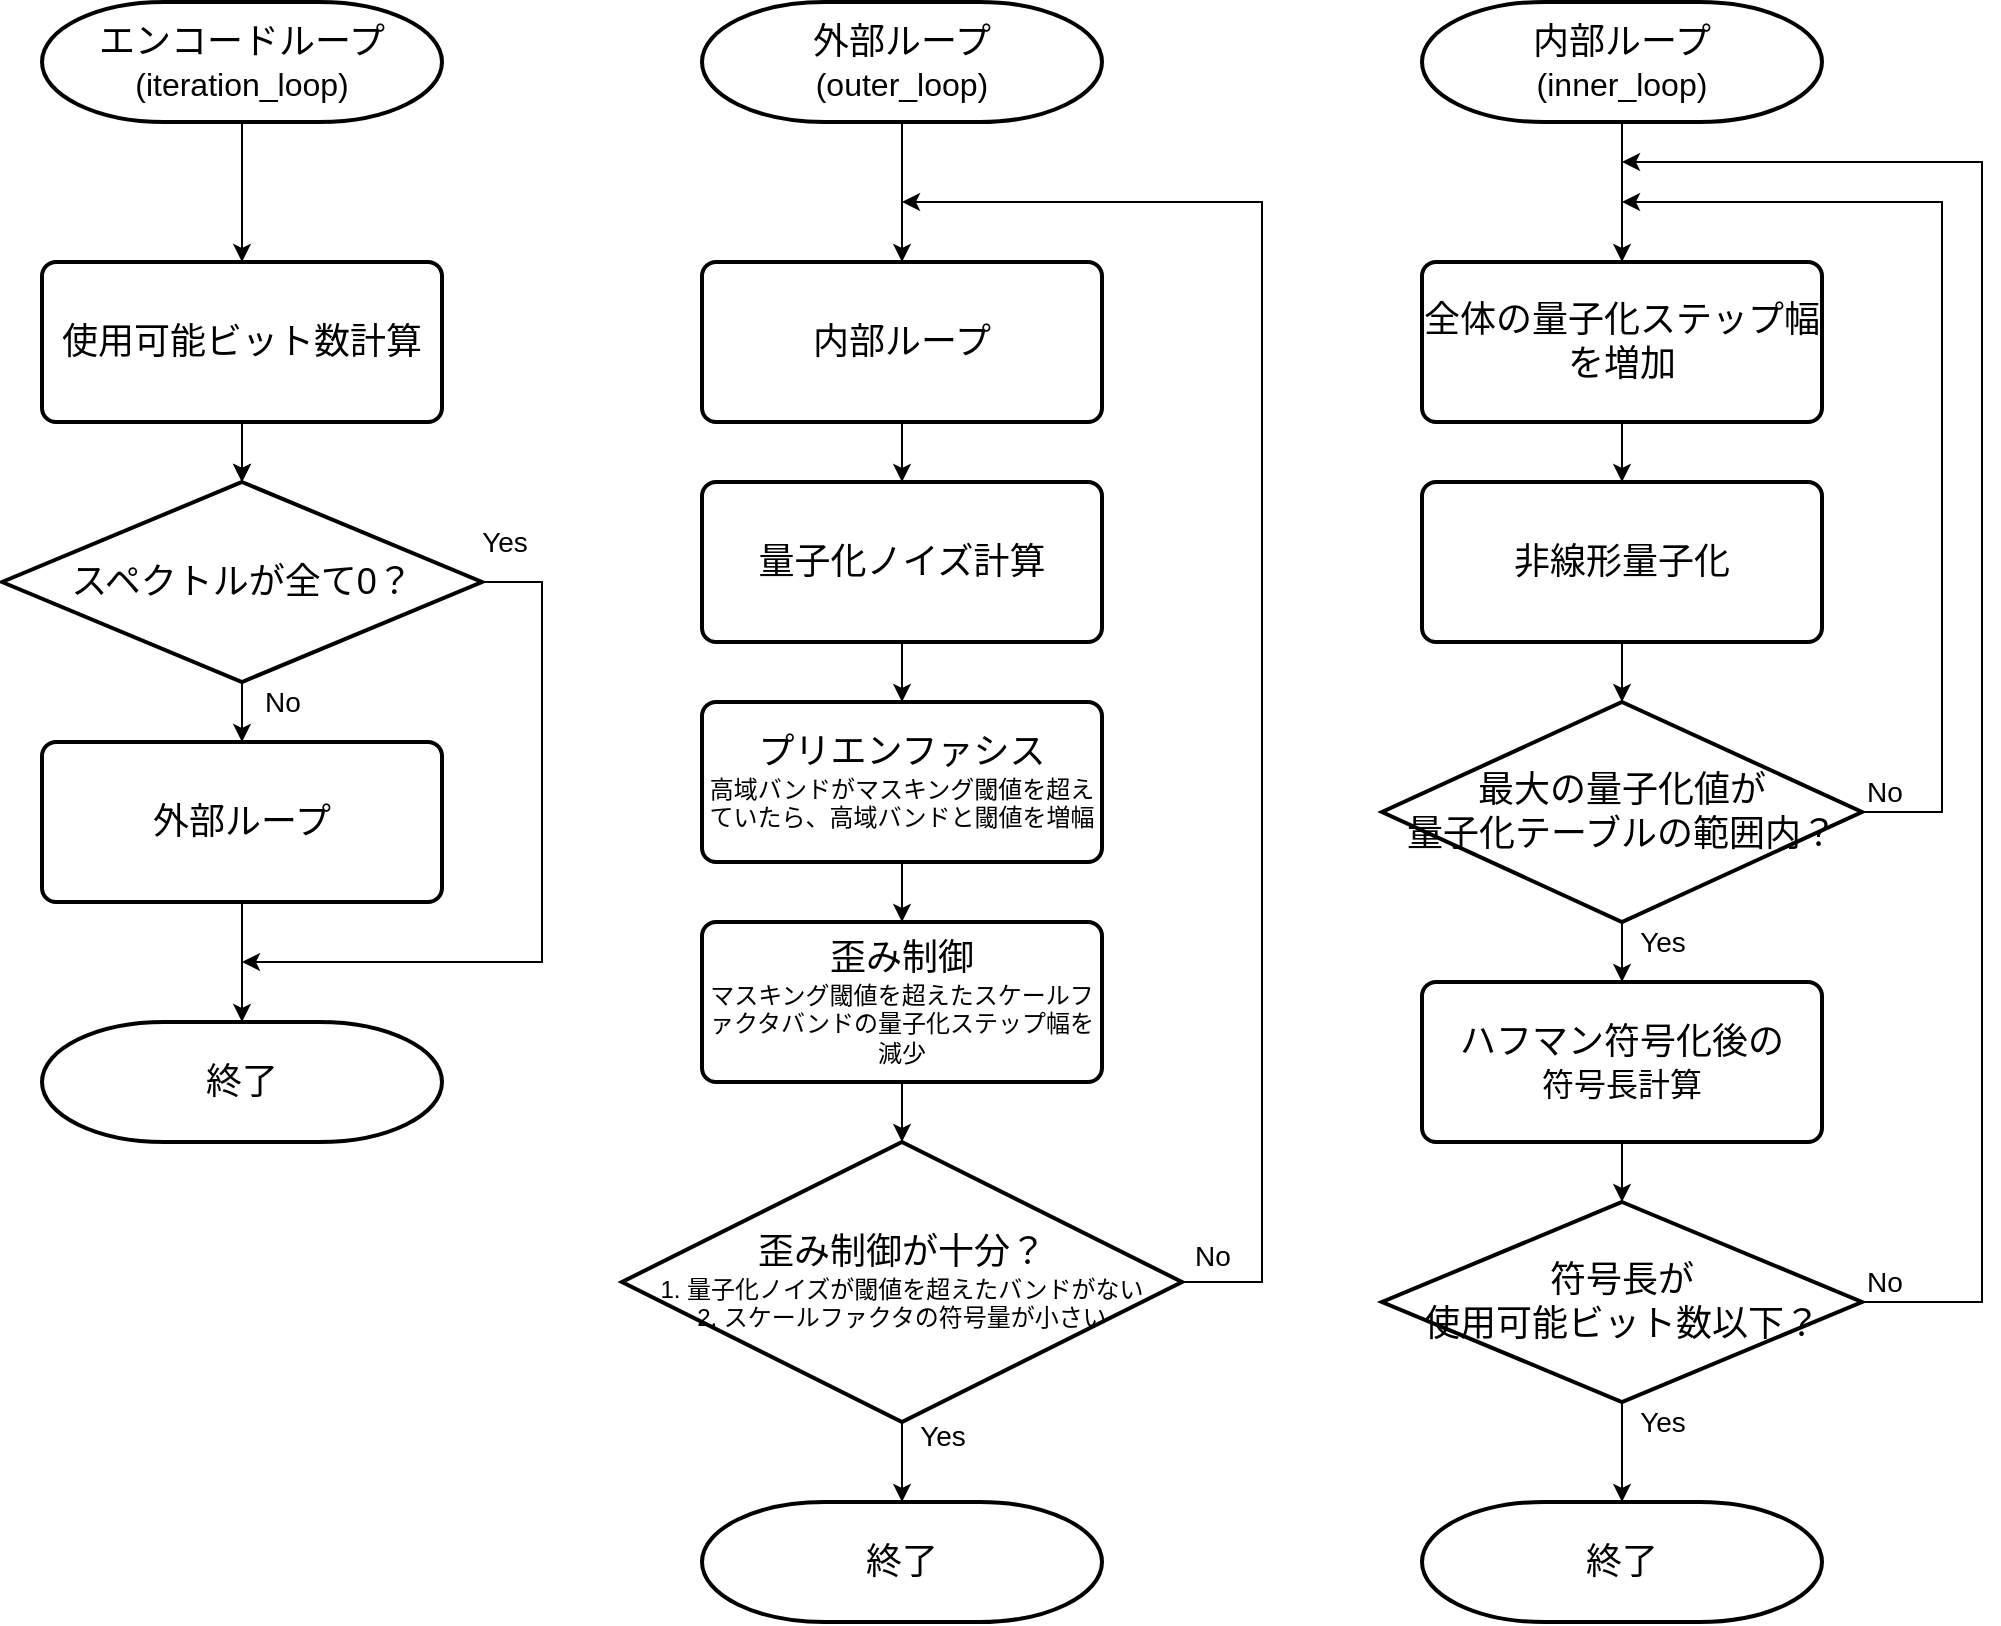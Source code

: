 <mxfile version="24.4.0" type="device">
  <diagram name="ページ1" id="MkQGCv9_dEXx3JhJKAsj">
    <mxGraphModel dx="3370" dy="2211" grid="1" gridSize="10" guides="1" tooltips="1" connect="1" arrows="1" fold="1" page="1" pageScale="1" pageWidth="2336" pageHeight="1654" math="0" shadow="0">
      <root>
        <mxCell id="0" />
        <mxCell id="1" parent="0" />
        <mxCell id="bUyuKT2G7bqXVr3a8qLy-1" value="&lt;font style=&quot;font-size: 18px;&quot;&gt;全体の量子化ステップ幅を増加&lt;/font&gt;" style="rounded=1;whiteSpace=wrap;html=1;absoluteArcSize=1;arcSize=14;strokeWidth=2;" parent="1" vertex="1">
          <mxGeometry x="440" y="130" width="200" height="80" as="geometry" />
        </mxCell>
        <mxCell id="bUyuKT2G7bqXVr3a8qLy-2" value="&lt;font style=&quot;font-size: 18px;&quot;&gt;非線形量子化&lt;/font&gt;" style="rounded=1;whiteSpace=wrap;html=1;absoluteArcSize=1;arcSize=14;strokeWidth=2;" parent="1" vertex="1">
          <mxGeometry x="440" y="240" width="200" height="80" as="geometry" />
        </mxCell>
        <mxCell id="bUyuKT2G7bqXVr3a8qLy-3" value="&lt;font style=&quot;font-size: 18px;&quot;&gt;最大の量子化値が&lt;br&gt;量子化テーブルの範囲内？&lt;/font&gt;" style="strokeWidth=2;html=1;shape=mxgraph.flowchart.decision;whiteSpace=wrap;" parent="1" vertex="1">
          <mxGeometry x="420" y="350" width="240" height="110" as="geometry" />
        </mxCell>
        <mxCell id="bUyuKT2G7bqXVr3a8qLy-4" value="" style="endArrow=classic;html=1;rounded=0;entryX=0.5;entryY=0;entryDx=0;entryDy=0;exitX=0.5;exitY=1;exitDx=0;exitDy=0;" parent="1" source="bUyuKT2G7bqXVr3a8qLy-1" target="bUyuKT2G7bqXVr3a8qLy-2" edge="1">
          <mxGeometry width="50" height="50" relative="1" as="geometry">
            <mxPoint x="500" y="320" as="sourcePoint" />
            <mxPoint x="550" y="270" as="targetPoint" />
          </mxGeometry>
        </mxCell>
        <mxCell id="bUyuKT2G7bqXVr3a8qLy-5" value="" style="endArrow=classic;html=1;rounded=0;exitX=0.5;exitY=1;exitDx=0;exitDy=0;" parent="1" source="bUyuKT2G7bqXVr3a8qLy-2" target="bUyuKT2G7bqXVr3a8qLy-3" edge="1">
          <mxGeometry width="50" height="50" relative="1" as="geometry">
            <mxPoint x="550" y="210" as="sourcePoint" />
            <mxPoint x="550" y="250" as="targetPoint" />
          </mxGeometry>
        </mxCell>
        <mxCell id="bUyuKT2G7bqXVr3a8qLy-6" value="&lt;font style=&quot;font-size: 18px;&quot;&gt;内部ループ&lt;/font&gt;&lt;div&gt;&lt;font size=&quot;3&quot;&gt;(inner_loop)&lt;/font&gt;&lt;/div&gt;" style="strokeWidth=2;html=1;shape=mxgraph.flowchart.terminator;whiteSpace=wrap;" parent="1" vertex="1">
          <mxGeometry x="440" width="200" height="60" as="geometry" />
        </mxCell>
        <mxCell id="bUyuKT2G7bqXVr3a8qLy-7" value="" style="endArrow=classic;html=1;rounded=0;exitX=0.5;exitY=1;exitDx=0;exitDy=0;exitPerimeter=0;entryX=0.5;entryY=0;entryDx=0;entryDy=0;" parent="1" source="bUyuKT2G7bqXVr3a8qLy-6" target="bUyuKT2G7bqXVr3a8qLy-1" edge="1">
          <mxGeometry width="50" height="50" relative="1" as="geometry">
            <mxPoint x="550" y="210" as="sourcePoint" />
            <mxPoint x="540" y="110" as="targetPoint" />
          </mxGeometry>
        </mxCell>
        <mxCell id="bUyuKT2G7bqXVr3a8qLy-8" value="" style="endArrow=classic;html=1;rounded=0;exitX=1;exitY=0.5;exitDx=0;exitDy=0;exitPerimeter=0;" parent="1" source="bUyuKT2G7bqXVr3a8qLy-3" edge="1">
          <mxGeometry width="50" height="50" relative="1" as="geometry">
            <mxPoint x="680" y="450" as="sourcePoint" />
            <mxPoint x="540" y="100" as="targetPoint" />
            <Array as="points">
              <mxPoint x="700" y="405" />
              <mxPoint x="700" y="100" />
              <mxPoint x="610" y="100" />
            </Array>
          </mxGeometry>
        </mxCell>
        <mxCell id="CVru5InHoEOOZYgeoWNS-1" value="&lt;font style=&quot;font-size: 14px;&quot;&gt;No&lt;/font&gt;" style="edgeLabel;html=1;align=center;verticalAlign=middle;resizable=0;points=[];" vertex="1" connectable="0" parent="bUyuKT2G7bqXVr3a8qLy-8">
          <mxGeometry x="-0.959" relative="1" as="geometry">
            <mxPoint y="-10" as="offset" />
          </mxGeometry>
        </mxCell>
        <mxCell id="bUyuKT2G7bqXVr3a8qLy-9" value="&lt;font style=&quot;font-size: 18px;&quot;&gt;ハフマン符号化後の&lt;/font&gt;&lt;div&gt;&lt;font size=&quot;3&quot;&gt;符号長計算&lt;/font&gt;&lt;/div&gt;" style="rounded=1;whiteSpace=wrap;html=1;absoluteArcSize=1;arcSize=14;strokeWidth=2;" parent="1" vertex="1">
          <mxGeometry x="440" y="490" width="200" height="80" as="geometry" />
        </mxCell>
        <mxCell id="bUyuKT2G7bqXVr3a8qLy-10" value="&lt;font style=&quot;font-size: 18px;&quot;&gt;符号長が&lt;br&gt;使用可能ビット数以下？&lt;/font&gt;" style="strokeWidth=2;html=1;shape=mxgraph.flowchart.decision;whiteSpace=wrap;" parent="1" vertex="1">
          <mxGeometry x="420" y="600" width="240" height="100" as="geometry" />
        </mxCell>
        <mxCell id="bUyuKT2G7bqXVr3a8qLy-11" value="" style="endArrow=classic;html=1;rounded=0;exitX=1;exitY=0.5;exitDx=0;exitDy=0;exitPerimeter=0;" parent="1" source="bUyuKT2G7bqXVr3a8qLy-10" edge="1">
          <mxGeometry width="50" height="50" relative="1" as="geometry">
            <mxPoint x="690" y="730" as="sourcePoint" />
            <mxPoint x="540" y="80" as="targetPoint" />
            <Array as="points">
              <mxPoint x="720" y="650" />
              <mxPoint x="720" y="420" />
              <mxPoint x="720" y="80" />
              <mxPoint x="620" y="80" />
            </Array>
          </mxGeometry>
        </mxCell>
        <mxCell id="CVru5InHoEOOZYgeoWNS-2" value="&lt;font style=&quot;font-size: 14px;&quot;&gt;No&lt;/font&gt;" style="edgeLabel;html=1;align=center;verticalAlign=middle;resizable=0;points=[];" vertex="1" connectable="0" parent="bUyuKT2G7bqXVr3a8qLy-11">
          <mxGeometry x="-0.952" y="2" relative="1" as="geometry">
            <mxPoint x="-9" y="-8" as="offset" />
          </mxGeometry>
        </mxCell>
        <mxCell id="bUyuKT2G7bqXVr3a8qLy-12" value="" style="endArrow=classic;html=1;rounded=0;entryX=0.5;entryY=0;entryDx=0;entryDy=0;" parent="1" target="bUyuKT2G7bqXVr3a8qLy-9" edge="1">
          <mxGeometry width="50" height="50" relative="1" as="geometry">
            <mxPoint x="540" y="460" as="sourcePoint" />
            <mxPoint x="550" y="370" as="targetPoint" />
          </mxGeometry>
        </mxCell>
        <mxCell id="CVru5InHoEOOZYgeoWNS-13" value="&lt;font style=&quot;font-size: 14px;&quot;&gt;Yes&lt;/font&gt;" style="edgeLabel;html=1;align=center;verticalAlign=middle;resizable=0;points=[];" vertex="1" connectable="0" parent="bUyuKT2G7bqXVr3a8qLy-12">
          <mxGeometry x="-0.333" y="-2" relative="1" as="geometry">
            <mxPoint x="22" as="offset" />
          </mxGeometry>
        </mxCell>
        <mxCell id="bUyuKT2G7bqXVr3a8qLy-13" value="" style="endArrow=classic;html=1;rounded=0;entryX=0.5;entryY=0;entryDx=0;entryDy=0;entryPerimeter=0;exitX=0.5;exitY=1;exitDx=0;exitDy=0;" parent="1" source="bUyuKT2G7bqXVr3a8qLy-9" target="bUyuKT2G7bqXVr3a8qLy-10" edge="1">
          <mxGeometry width="50" height="50" relative="1" as="geometry">
            <mxPoint x="540" y="590" as="sourcePoint" />
            <mxPoint x="550" y="520" as="targetPoint" />
          </mxGeometry>
        </mxCell>
        <mxCell id="bUyuKT2G7bqXVr3a8qLy-14" value="&lt;font style=&quot;font-size: 18px;&quot;&gt;終了&lt;/font&gt;" style="strokeWidth=2;html=1;shape=mxgraph.flowchart.terminator;whiteSpace=wrap;" parent="1" vertex="1">
          <mxGeometry x="440" y="750" width="200" height="60" as="geometry" />
        </mxCell>
        <mxCell id="bUyuKT2G7bqXVr3a8qLy-15" value="" style="endArrow=classic;html=1;rounded=0;entryX=0.5;entryY=0;entryDx=0;entryDy=0;entryPerimeter=0;" parent="1" target="bUyuKT2G7bqXVr3a8qLy-14" edge="1">
          <mxGeometry width="50" height="50" relative="1" as="geometry">
            <mxPoint x="540" y="700" as="sourcePoint" />
            <mxPoint x="550" y="610" as="targetPoint" />
          </mxGeometry>
        </mxCell>
        <mxCell id="CVru5InHoEOOZYgeoWNS-11" value="&lt;font style=&quot;font-size: 14px;&quot;&gt;Yes&lt;/font&gt;" style="edgeLabel;html=1;align=center;verticalAlign=middle;resizable=0;points=[];" vertex="1" connectable="0" parent="bUyuKT2G7bqXVr3a8qLy-15">
          <mxGeometry x="-0.12" y="-1" relative="1" as="geometry">
            <mxPoint x="21" y="-12" as="offset" />
          </mxGeometry>
        </mxCell>
        <mxCell id="bUyuKT2G7bqXVr3a8qLy-16" value="&lt;font style=&quot;font-size: 18px;&quot;&gt;外部ループ&lt;/font&gt;&lt;div&gt;&lt;font size=&quot;3&quot;&gt;(outer_loop)&lt;/font&gt;&lt;/div&gt;" style="strokeWidth=2;html=1;shape=mxgraph.flowchart.terminator;whiteSpace=wrap;" parent="1" vertex="1">
          <mxGeometry x="80" width="200" height="60" as="geometry" />
        </mxCell>
        <mxCell id="bUyuKT2G7bqXVr3a8qLy-17" value="&lt;font style=&quot;font-size: 18px;&quot;&gt;内部ループ&lt;/font&gt;" style="rounded=1;whiteSpace=wrap;html=1;absoluteArcSize=1;arcSize=14;strokeWidth=2;" parent="1" vertex="1">
          <mxGeometry x="80" y="130" width="200" height="80" as="geometry" />
        </mxCell>
        <mxCell id="bUyuKT2G7bqXVr3a8qLy-18" value="&lt;font style=&quot;font-size: 18px;&quot;&gt;歪み制御&lt;/font&gt;&lt;div&gt;&lt;font style=&quot;font-size: 12px;&quot;&gt;マスキング閾値を超えたスケールファクタバンドの量子化ステップ幅を減少&lt;/font&gt;&lt;/div&gt;" style="rounded=1;whiteSpace=wrap;html=1;absoluteArcSize=1;arcSize=14;strokeWidth=2;" parent="1" vertex="1">
          <mxGeometry x="80" y="460" width="200" height="80" as="geometry" />
        </mxCell>
        <mxCell id="bUyuKT2G7bqXVr3a8qLy-20" value="&lt;font style=&quot;font-size: 18px;&quot;&gt;歪み制御が十分？&lt;/font&gt;&lt;div&gt;&lt;font style=&quot;font-size: 12px;&quot;&gt;1. 量子化ノイズが閾値を超えたバンドがない&lt;/font&gt;&lt;/div&gt;&lt;div&gt;&lt;font style=&quot;font-size: 12px;&quot;&gt;2. スケールファクタの符号量が小さい&lt;/font&gt;&lt;/div&gt;" style="strokeWidth=2;html=1;shape=mxgraph.flowchart.decision;whiteSpace=wrap;" parent="1" vertex="1">
          <mxGeometry x="40" y="570" width="280" height="140" as="geometry" />
        </mxCell>
        <mxCell id="bUyuKT2G7bqXVr3a8qLy-21" value="" style="endArrow=classic;html=1;rounded=0;entryX=0.5;entryY=0;entryDx=0;entryDy=0;exitX=0.5;exitY=1;exitDx=0;exitDy=0;exitPerimeter=0;" parent="1" source="bUyuKT2G7bqXVr3a8qLy-16" target="bUyuKT2G7bqXVr3a8qLy-17" edge="1">
          <mxGeometry width="50" height="50" relative="1" as="geometry">
            <mxPoint x="510" y="220" as="sourcePoint" />
            <mxPoint x="510" y="250" as="targetPoint" />
          </mxGeometry>
        </mxCell>
        <mxCell id="bUyuKT2G7bqXVr3a8qLy-22" value="" style="endArrow=classic;html=1;rounded=0;" parent="1" target="CVru5InHoEOOZYgeoWNS-3" edge="1">
          <mxGeometry width="50" height="50" relative="1" as="geometry">
            <mxPoint x="180" y="210" as="sourcePoint" />
            <mxPoint x="190" y="140" as="targetPoint" />
          </mxGeometry>
        </mxCell>
        <mxCell id="bUyuKT2G7bqXVr3a8qLy-23" value="" style="endArrow=classic;html=1;rounded=0;entryX=0.5;entryY=0;entryDx=0;entryDy=0;entryPerimeter=0;exitX=0.5;exitY=1;exitDx=0;exitDy=0;" parent="1" source="bUyuKT2G7bqXVr3a8qLy-18" target="bUyuKT2G7bqXVr3a8qLy-20" edge="1">
          <mxGeometry width="50" height="50" relative="1" as="geometry">
            <mxPoint x="190" y="320" as="sourcePoint" />
            <mxPoint x="190" y="350" as="targetPoint" />
          </mxGeometry>
        </mxCell>
        <mxCell id="bUyuKT2G7bqXVr3a8qLy-24" value="" style="endArrow=classic;html=1;rounded=0;exitX=1;exitY=0.5;exitDx=0;exitDy=0;exitPerimeter=0;" parent="1" source="bUyuKT2G7bqXVr3a8qLy-20" edge="1">
          <mxGeometry width="50" height="50" relative="1" as="geometry">
            <mxPoint x="40" y="100" as="sourcePoint" />
            <mxPoint x="180" y="100" as="targetPoint" />
            <Array as="points">
              <mxPoint x="360" y="640" />
              <mxPoint x="360" y="340" />
              <mxPoint x="360" y="100" />
            </Array>
          </mxGeometry>
        </mxCell>
        <mxCell id="CVru5InHoEOOZYgeoWNS-10" value="&lt;font style=&quot;font-size: 14px;&quot;&gt;No&lt;/font&gt;" style="edgeLabel;html=1;align=center;verticalAlign=middle;resizable=0;points=[];" vertex="1" connectable="0" parent="bUyuKT2G7bqXVr3a8qLy-24">
          <mxGeometry x="-0.966" y="-1" relative="1" as="geometry">
            <mxPoint x="2" y="-14" as="offset" />
          </mxGeometry>
        </mxCell>
        <mxCell id="bUyuKT2G7bqXVr3a8qLy-25" value="&lt;font style=&quot;font-size: 18px;&quot;&gt;終了&lt;/font&gt;" style="strokeWidth=2;html=1;shape=mxgraph.flowchart.terminator;whiteSpace=wrap;" parent="1" vertex="1">
          <mxGeometry x="80" y="750" width="200" height="60" as="geometry" />
        </mxCell>
        <mxCell id="bUyuKT2G7bqXVr3a8qLy-26" value="" style="endArrow=classic;html=1;rounded=0;entryX=0.5;entryY=0;entryDx=0;entryDy=0;entryPerimeter=0;exitX=0.5;exitY=1;exitDx=0;exitDy=0;exitPerimeter=0;" parent="1" source="bUyuKT2G7bqXVr3a8qLy-20" target="bUyuKT2G7bqXVr3a8qLy-25" edge="1">
          <mxGeometry width="50" height="50" relative="1" as="geometry">
            <mxPoint x="180" y="630" as="sourcePoint" />
            <mxPoint x="190" y="530" as="targetPoint" />
          </mxGeometry>
        </mxCell>
        <mxCell id="CVru5InHoEOOZYgeoWNS-9" value="&lt;font style=&quot;font-size: 14px;&quot;&gt;Yes&lt;/font&gt;" style="edgeLabel;html=1;align=center;verticalAlign=middle;resizable=0;points=[];" vertex="1" connectable="0" parent="bUyuKT2G7bqXVr3a8qLy-26">
          <mxGeometry x="-0.28" y="-2" relative="1" as="geometry">
            <mxPoint x="22" y="-8" as="offset" />
          </mxGeometry>
        </mxCell>
        <mxCell id="bUyuKT2G7bqXVr3a8qLy-27" value="&lt;font style=&quot;font-size: 18px;&quot;&gt;エンコードループ&lt;/font&gt;&lt;div&gt;&lt;font size=&quot;3&quot;&gt;(iteration_loop)&lt;/font&gt;&lt;/div&gt;" style="strokeWidth=2;html=1;shape=mxgraph.flowchart.terminator;whiteSpace=wrap;" parent="1" vertex="1">
          <mxGeometry x="-250" width="200" height="60" as="geometry" />
        </mxCell>
        <mxCell id="bUyuKT2G7bqXVr3a8qLy-38" value="" style="edgeStyle=orthogonalEdgeStyle;rounded=0;orthogonalLoop=1;jettySize=auto;html=1;" parent="1" source="bUyuKT2G7bqXVr3a8qLy-28" target="bUyuKT2G7bqXVr3a8qLy-30" edge="1">
          <mxGeometry relative="1" as="geometry" />
        </mxCell>
        <mxCell id="bUyuKT2G7bqXVr3a8qLy-28" value="&lt;font style=&quot;font-size: 18px;&quot;&gt;使用可能ビット数計算&lt;/font&gt;" style="rounded=1;whiteSpace=wrap;html=1;absoluteArcSize=1;arcSize=14;strokeWidth=2;" parent="1" vertex="1">
          <mxGeometry x="-250" y="130" width="200" height="80" as="geometry" />
        </mxCell>
        <mxCell id="bUyuKT2G7bqXVr3a8qLy-30" value="&lt;font style=&quot;font-size: 18px;&quot;&gt;スペクトルが全て0？&lt;/font&gt;" style="strokeWidth=2;html=1;shape=mxgraph.flowchart.decision;whiteSpace=wrap;" parent="1" vertex="1">
          <mxGeometry x="-270" y="240" width="240" height="100" as="geometry" />
        </mxCell>
        <mxCell id="bUyuKT2G7bqXVr3a8qLy-31" value="" style="endArrow=classic;html=1;rounded=0;entryX=0.5;entryY=0;entryDx=0;entryDy=0;exitX=0.5;exitY=1;exitDx=0;exitDy=0;exitPerimeter=0;" parent="1" source="bUyuKT2G7bqXVr3a8qLy-27" target="bUyuKT2G7bqXVr3a8qLy-28" edge="1">
          <mxGeometry width="50" height="50" relative="1" as="geometry">
            <mxPoint x="180" y="220" as="sourcePoint" />
            <mxPoint x="180" y="250" as="targetPoint" />
          </mxGeometry>
        </mxCell>
        <mxCell id="bUyuKT2G7bqXVr3a8qLy-32" value="" style="endArrow=classic;html=1;rounded=0;entryX=0.5;entryY=0;entryDx=0;entryDy=0;" parent="1" edge="1">
          <mxGeometry width="50" height="50" relative="1" as="geometry">
            <mxPoint x="-150" y="210" as="sourcePoint" />
            <mxPoint x="-150" y="240" as="targetPoint" />
          </mxGeometry>
        </mxCell>
        <mxCell id="bUyuKT2G7bqXVr3a8qLy-35" value="&lt;font style=&quot;font-size: 18px;&quot;&gt;終了&lt;/font&gt;" style="strokeWidth=2;html=1;shape=mxgraph.flowchart.terminator;whiteSpace=wrap;" parent="1" vertex="1">
          <mxGeometry x="-250" y="510" width="200" height="60" as="geometry" />
        </mxCell>
        <mxCell id="bUyuKT2G7bqXVr3a8qLy-37" value="&lt;font style=&quot;font-size: 18px;&quot;&gt;外部ループ&lt;/font&gt;" style="rounded=1;whiteSpace=wrap;html=1;absoluteArcSize=1;arcSize=14;strokeWidth=2;" parent="1" vertex="1">
          <mxGeometry x="-250" y="370" width="200" height="80" as="geometry" />
        </mxCell>
        <mxCell id="bUyuKT2G7bqXVr3a8qLy-39" value="" style="endArrow=classic;html=1;rounded=0;entryX=0.5;entryY=0;entryDx=0;entryDy=0;exitX=0.5;exitY=1;exitDx=0;exitDy=0;exitPerimeter=0;" parent="1" source="bUyuKT2G7bqXVr3a8qLy-30" target="bUyuKT2G7bqXVr3a8qLy-37" edge="1">
          <mxGeometry width="50" height="50" relative="1" as="geometry">
            <mxPoint x="-140" y="220" as="sourcePoint" />
            <mxPoint x="-140" y="250" as="targetPoint" />
          </mxGeometry>
        </mxCell>
        <mxCell id="CVru5InHoEOOZYgeoWNS-14" value="&lt;font style=&quot;font-size: 14px;&quot;&gt;No&lt;/font&gt;" style="edgeLabel;html=1;align=center;verticalAlign=middle;resizable=0;points=[];" vertex="1" connectable="0" parent="bUyuKT2G7bqXVr3a8qLy-39">
          <mxGeometry y="1" relative="1" as="geometry">
            <mxPoint x="19" y="-5" as="offset" />
          </mxGeometry>
        </mxCell>
        <mxCell id="bUyuKT2G7bqXVr3a8qLy-40" value="" style="endArrow=classic;html=1;rounded=0;entryX=0.5;entryY=0;entryDx=0;entryDy=0;entryPerimeter=0;exitX=0.5;exitY=1;exitDx=0;exitDy=0;" parent="1" source="bUyuKT2G7bqXVr3a8qLy-37" target="bUyuKT2G7bqXVr3a8qLy-35" edge="1">
          <mxGeometry width="50" height="50" relative="1" as="geometry">
            <mxPoint x="-150" y="460" as="sourcePoint" />
            <mxPoint x="-140" y="390" as="targetPoint" />
          </mxGeometry>
        </mxCell>
        <mxCell id="bUyuKT2G7bqXVr3a8qLy-42" value="" style="endArrow=classic;html=1;rounded=0;exitX=1;exitY=0.5;exitDx=0;exitDy=0;exitPerimeter=0;" parent="1" source="bUyuKT2G7bqXVr3a8qLy-30" edge="1">
          <mxGeometry width="50" height="50" relative="1" as="geometry">
            <mxPoint x="-140" y="450" as="sourcePoint" />
            <mxPoint x="-150" y="480" as="targetPoint" />
            <Array as="points">
              <mxPoint y="290" />
              <mxPoint y="390" />
              <mxPoint y="480" />
            </Array>
          </mxGeometry>
        </mxCell>
        <mxCell id="CVru5InHoEOOZYgeoWNS-15" value="&lt;font style=&quot;font-size: 14px;&quot;&gt;Yes&lt;/font&gt;" style="edgeLabel;html=1;align=center;verticalAlign=middle;resizable=0;points=[];" vertex="1" connectable="0" parent="bUyuKT2G7bqXVr3a8qLy-42">
          <mxGeometry x="-0.906" y="-1" relative="1" as="geometry">
            <mxPoint x="-7" y="-21" as="offset" />
          </mxGeometry>
        </mxCell>
        <mxCell id="CVru5InHoEOOZYgeoWNS-4" style="edgeStyle=orthogonalEdgeStyle;rounded=0;orthogonalLoop=1;jettySize=auto;html=1;exitX=0.5;exitY=1;exitDx=0;exitDy=0;entryX=0.5;entryY=0;entryDx=0;entryDy=0;" edge="1" parent="1" source="CVru5InHoEOOZYgeoWNS-3" target="CVru5InHoEOOZYgeoWNS-5">
          <mxGeometry relative="1" as="geometry" />
        </mxCell>
        <mxCell id="CVru5InHoEOOZYgeoWNS-3" value="&lt;font style=&quot;font-size: 18px;&quot;&gt;量子化ノイズ計算&lt;/font&gt;" style="rounded=1;whiteSpace=wrap;html=1;absoluteArcSize=1;arcSize=14;strokeWidth=2;" vertex="1" parent="1">
          <mxGeometry x="80" y="240" width="200" height="80" as="geometry" />
        </mxCell>
        <mxCell id="CVru5InHoEOOZYgeoWNS-6" style="edgeStyle=orthogonalEdgeStyle;rounded=0;orthogonalLoop=1;jettySize=auto;html=1;exitX=0.5;exitY=1;exitDx=0;exitDy=0;entryX=0.5;entryY=0;entryDx=0;entryDy=0;" edge="1" parent="1" source="CVru5InHoEOOZYgeoWNS-5" target="bUyuKT2G7bqXVr3a8qLy-18">
          <mxGeometry relative="1" as="geometry" />
        </mxCell>
        <mxCell id="CVru5InHoEOOZYgeoWNS-5" value="&lt;font style=&quot;font-size: 18px;&quot;&gt;プリエンファシス&lt;/font&gt;&lt;div&gt;&lt;font style=&quot;font-size: 12px;&quot;&gt;高域バンドがマスキング閾値を超えていたら、高域バンドと閾値を増幅&lt;/font&gt;&lt;/div&gt;" style="rounded=1;whiteSpace=wrap;html=1;absoluteArcSize=1;arcSize=14;strokeWidth=2;" vertex="1" parent="1">
          <mxGeometry x="80" y="350" width="200" height="80" as="geometry" />
        </mxCell>
      </root>
    </mxGraphModel>
  </diagram>
</mxfile>
